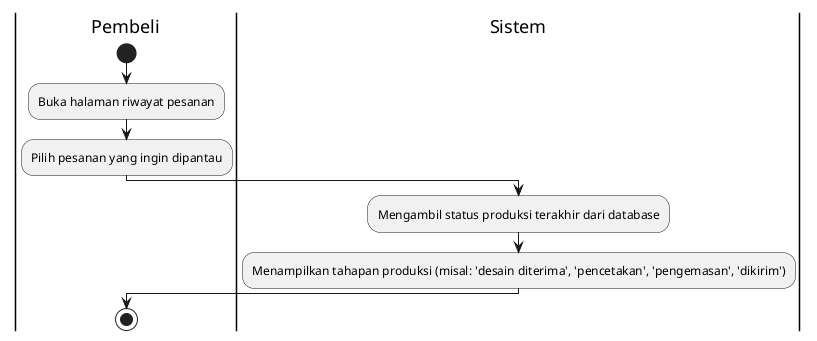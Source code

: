 @startuml
skinparam backgroundColor transparent
|Pembeli|
start
:Buka halaman riwayat pesanan;
:Pilih pesanan yang ingin dipantau;
|Sistem|
:Mengambil status produksi terakhir dari database;
:Menampilkan tahapan produksi (misal: 'desain diterima', 'pencetakan', 'pengemasan', 'dikirim');
|Pembeli|
stop
@enduml
